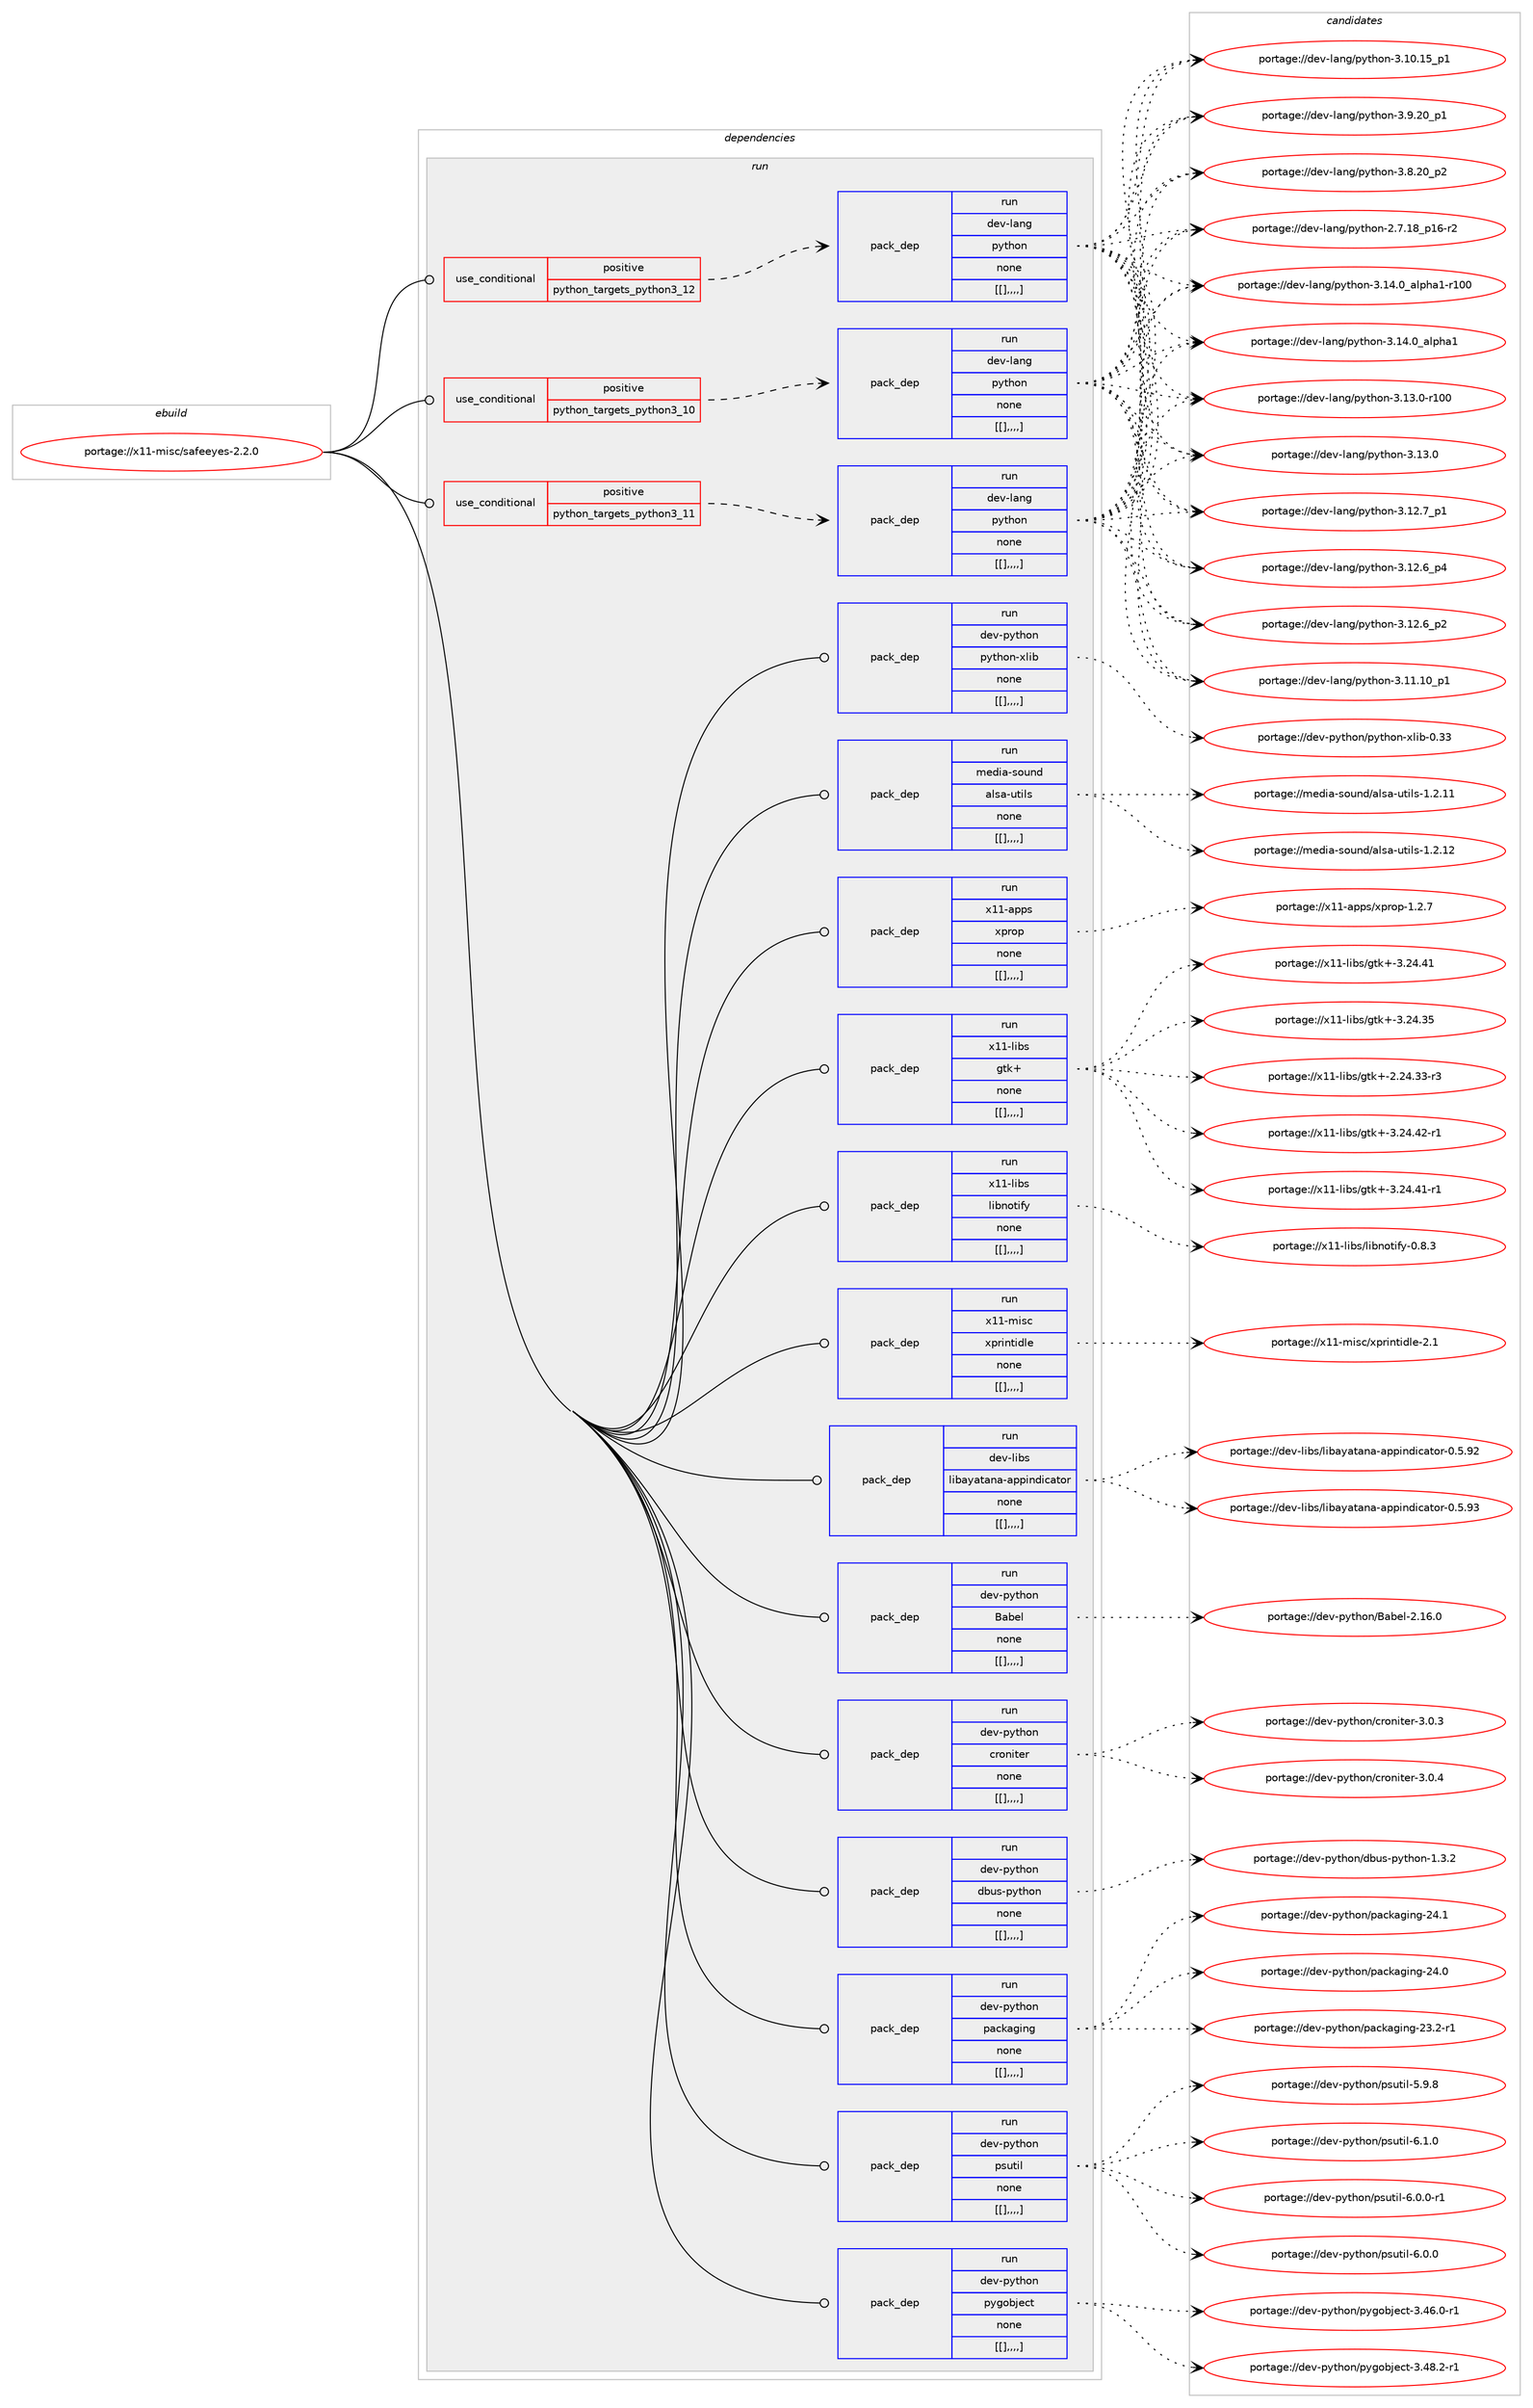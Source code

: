 digraph prolog {

# *************
# Graph options
# *************

newrank=true;
concentrate=true;
compound=true;
graph [rankdir=LR,fontname=Helvetica,fontsize=10,ranksep=1.5];#, ranksep=2.5, nodesep=0.2];
edge  [arrowhead=vee];
node  [fontname=Helvetica,fontsize=10];

# **********
# The ebuild
# **********

subgraph cluster_leftcol {
color=gray;
label=<<i>ebuild</i>>;
id [label="portage://x11-misc/safeeyes-2.2.0", color=red, width=4, href="../x11-misc/safeeyes-2.2.0.svg"];
}

# ****************
# The dependencies
# ****************

subgraph cluster_midcol {
color=gray;
label=<<i>dependencies</i>>;
subgraph cluster_compile {
fillcolor="#eeeeee";
style=filled;
label=<<i>compile</i>>;
}
subgraph cluster_compileandrun {
fillcolor="#eeeeee";
style=filled;
label=<<i>compile and run</i>>;
}
subgraph cluster_run {
fillcolor="#eeeeee";
style=filled;
label=<<i>run</i>>;
subgraph cond129720 {
dependency486539 [label=<<TABLE BORDER="0" CELLBORDER="1" CELLSPACING="0" CELLPADDING="4"><TR><TD ROWSPAN="3" CELLPADDING="10">use_conditional</TD></TR><TR><TD>positive</TD></TR><TR><TD>python_targets_python3_10</TD></TR></TABLE>>, shape=none, color=red];
subgraph pack353162 {
dependency486542 [label=<<TABLE BORDER="0" CELLBORDER="1" CELLSPACING="0" CELLPADDING="4" WIDTH="220"><TR><TD ROWSPAN="6" CELLPADDING="30">pack_dep</TD></TR><TR><TD WIDTH="110">run</TD></TR><TR><TD>dev-lang</TD></TR><TR><TD>python</TD></TR><TR><TD>none</TD></TR><TR><TD>[[],,,,]</TD></TR></TABLE>>, shape=none, color=blue];
}
dependency486539:e -> dependency486542:w [weight=20,style="dashed",arrowhead="vee"];
}
id:e -> dependency486539:w [weight=20,style="solid",arrowhead="odot"];
subgraph cond129722 {
dependency486567 [label=<<TABLE BORDER="0" CELLBORDER="1" CELLSPACING="0" CELLPADDING="4"><TR><TD ROWSPAN="3" CELLPADDING="10">use_conditional</TD></TR><TR><TD>positive</TD></TR><TR><TD>python_targets_python3_11</TD></TR></TABLE>>, shape=none, color=red];
subgraph pack353181 {
dependency486589 [label=<<TABLE BORDER="0" CELLBORDER="1" CELLSPACING="0" CELLPADDING="4" WIDTH="220"><TR><TD ROWSPAN="6" CELLPADDING="30">pack_dep</TD></TR><TR><TD WIDTH="110">run</TD></TR><TR><TD>dev-lang</TD></TR><TR><TD>python</TD></TR><TR><TD>none</TD></TR><TR><TD>[[],,,,]</TD></TR></TABLE>>, shape=none, color=blue];
}
dependency486567:e -> dependency486589:w [weight=20,style="dashed",arrowhead="vee"];
}
id:e -> dependency486567:w [weight=20,style="solid",arrowhead="odot"];
subgraph cond129730 {
dependency486612 [label=<<TABLE BORDER="0" CELLBORDER="1" CELLSPACING="0" CELLPADDING="4"><TR><TD ROWSPAN="3" CELLPADDING="10">use_conditional</TD></TR><TR><TD>positive</TD></TR><TR><TD>python_targets_python3_12</TD></TR></TABLE>>, shape=none, color=red];
subgraph pack353232 {
dependency486658 [label=<<TABLE BORDER="0" CELLBORDER="1" CELLSPACING="0" CELLPADDING="4" WIDTH="220"><TR><TD ROWSPAN="6" CELLPADDING="30">pack_dep</TD></TR><TR><TD WIDTH="110">run</TD></TR><TR><TD>dev-lang</TD></TR><TR><TD>python</TD></TR><TR><TD>none</TD></TR><TR><TD>[[],,,,]</TD></TR></TABLE>>, shape=none, color=blue];
}
dependency486612:e -> dependency486658:w [weight=20,style="dashed",arrowhead="vee"];
}
id:e -> dependency486612:w [weight=20,style="solid",arrowhead="odot"];
subgraph pack353274 {
dependency486684 [label=<<TABLE BORDER="0" CELLBORDER="1" CELLSPACING="0" CELLPADDING="4" WIDTH="220"><TR><TD ROWSPAN="6" CELLPADDING="30">pack_dep</TD></TR><TR><TD WIDTH="110">run</TD></TR><TR><TD>dev-libs</TD></TR><TR><TD>libayatana-appindicator</TD></TR><TR><TD>none</TD></TR><TR><TD>[[],,,,]</TD></TR></TABLE>>, shape=none, color=blue];
}
id:e -> dependency486684:w [weight=20,style="solid",arrowhead="odot"];
subgraph pack353279 {
dependency486706 [label=<<TABLE BORDER="0" CELLBORDER="1" CELLSPACING="0" CELLPADDING="4" WIDTH="220"><TR><TD ROWSPAN="6" CELLPADDING="30">pack_dep</TD></TR><TR><TD WIDTH="110">run</TD></TR><TR><TD>dev-python</TD></TR><TR><TD>Babel</TD></TR><TR><TD>none</TD></TR><TR><TD>[[],,,,]</TD></TR></TABLE>>, shape=none, color=blue];
}
id:e -> dependency486706:w [weight=20,style="solid",arrowhead="odot"];
subgraph pack353311 {
dependency486730 [label=<<TABLE BORDER="0" CELLBORDER="1" CELLSPACING="0" CELLPADDING="4" WIDTH="220"><TR><TD ROWSPAN="6" CELLPADDING="30">pack_dep</TD></TR><TR><TD WIDTH="110">run</TD></TR><TR><TD>dev-python</TD></TR><TR><TD>croniter</TD></TR><TR><TD>none</TD></TR><TR><TD>[[],,,,]</TD></TR></TABLE>>, shape=none, color=blue];
}
id:e -> dependency486730:w [weight=20,style="solid",arrowhead="odot"];
subgraph pack353352 {
dependency486781 [label=<<TABLE BORDER="0" CELLBORDER="1" CELLSPACING="0" CELLPADDING="4" WIDTH="220"><TR><TD ROWSPAN="6" CELLPADDING="30">pack_dep</TD></TR><TR><TD WIDTH="110">run</TD></TR><TR><TD>dev-python</TD></TR><TR><TD>dbus-python</TD></TR><TR><TD>none</TD></TR><TR><TD>[[],,,,]</TD></TR></TABLE>>, shape=none, color=blue];
}
id:e -> dependency486781:w [weight=20,style="solid",arrowhead="odot"];
subgraph pack353374 {
dependency486834 [label=<<TABLE BORDER="0" CELLBORDER="1" CELLSPACING="0" CELLPADDING="4" WIDTH="220"><TR><TD ROWSPAN="6" CELLPADDING="30">pack_dep</TD></TR><TR><TD WIDTH="110">run</TD></TR><TR><TD>dev-python</TD></TR><TR><TD>packaging</TD></TR><TR><TD>none</TD></TR><TR><TD>[[],,,,]</TD></TR></TABLE>>, shape=none, color=blue];
}
id:e -> dependency486834:w [weight=20,style="solid",arrowhead="odot"];
subgraph pack353392 {
dependency486838 [label=<<TABLE BORDER="0" CELLBORDER="1" CELLSPACING="0" CELLPADDING="4" WIDTH="220"><TR><TD ROWSPAN="6" CELLPADDING="30">pack_dep</TD></TR><TR><TD WIDTH="110">run</TD></TR><TR><TD>dev-python</TD></TR><TR><TD>psutil</TD></TR><TR><TD>none</TD></TR><TR><TD>[[],,,,]</TD></TR></TABLE>>, shape=none, color=blue];
}
id:e -> dependency486838:w [weight=20,style="solid",arrowhead="odot"];
subgraph pack353428 {
dependency486905 [label=<<TABLE BORDER="0" CELLBORDER="1" CELLSPACING="0" CELLPADDING="4" WIDTH="220"><TR><TD ROWSPAN="6" CELLPADDING="30">pack_dep</TD></TR><TR><TD WIDTH="110">run</TD></TR><TR><TD>dev-python</TD></TR><TR><TD>pygobject</TD></TR><TR><TD>none</TD></TR><TR><TD>[[],,,,]</TD></TR></TABLE>>, shape=none, color=blue];
}
id:e -> dependency486905:w [weight=20,style="solid",arrowhead="odot"];
subgraph pack353465 {
dependency486925 [label=<<TABLE BORDER="0" CELLBORDER="1" CELLSPACING="0" CELLPADDING="4" WIDTH="220"><TR><TD ROWSPAN="6" CELLPADDING="30">pack_dep</TD></TR><TR><TD WIDTH="110">run</TD></TR><TR><TD>dev-python</TD></TR><TR><TD>python-xlib</TD></TR><TR><TD>none</TD></TR><TR><TD>[[],,,,]</TD></TR></TABLE>>, shape=none, color=blue];
}
id:e -> dependency486925:w [weight=20,style="solid",arrowhead="odot"];
subgraph pack353469 {
dependency486941 [label=<<TABLE BORDER="0" CELLBORDER="1" CELLSPACING="0" CELLPADDING="4" WIDTH="220"><TR><TD ROWSPAN="6" CELLPADDING="30">pack_dep</TD></TR><TR><TD WIDTH="110">run</TD></TR><TR><TD>media-sound</TD></TR><TR><TD>alsa-utils</TD></TR><TR><TD>none</TD></TR><TR><TD>[[],,,,]</TD></TR></TABLE>>, shape=none, color=blue];
}
id:e -> dependency486941:w [weight=20,style="solid",arrowhead="odot"];
subgraph pack353488 {
dependency486962 [label=<<TABLE BORDER="0" CELLBORDER="1" CELLSPACING="0" CELLPADDING="4" WIDTH="220"><TR><TD ROWSPAN="6" CELLPADDING="30">pack_dep</TD></TR><TR><TD WIDTH="110">run</TD></TR><TR><TD>x11-apps</TD></TR><TR><TD>xprop</TD></TR><TR><TD>none</TD></TR><TR><TD>[[],,,,]</TD></TR></TABLE>>, shape=none, color=blue];
}
id:e -> dependency486962:w [weight=20,style="solid",arrowhead="odot"];
subgraph pack353531 {
dependency487014 [label=<<TABLE BORDER="0" CELLBORDER="1" CELLSPACING="0" CELLPADDING="4" WIDTH="220"><TR><TD ROWSPAN="6" CELLPADDING="30">pack_dep</TD></TR><TR><TD WIDTH="110">run</TD></TR><TR><TD>x11-libs</TD></TR><TR><TD>gtk+</TD></TR><TR><TD>none</TD></TR><TR><TD>[[],,,,]</TD></TR></TABLE>>, shape=none, color=blue];
}
id:e -> dependency487014:w [weight=20,style="solid",arrowhead="odot"];
subgraph pack353599 {
dependency487075 [label=<<TABLE BORDER="0" CELLBORDER="1" CELLSPACING="0" CELLPADDING="4" WIDTH="220"><TR><TD ROWSPAN="6" CELLPADDING="30">pack_dep</TD></TR><TR><TD WIDTH="110">run</TD></TR><TR><TD>x11-libs</TD></TR><TR><TD>libnotify</TD></TR><TR><TD>none</TD></TR><TR><TD>[[],,,,]</TD></TR></TABLE>>, shape=none, color=blue];
}
id:e -> dependency487075:w [weight=20,style="solid",arrowhead="odot"];
subgraph pack353605 {
dependency487101 [label=<<TABLE BORDER="0" CELLBORDER="1" CELLSPACING="0" CELLPADDING="4" WIDTH="220"><TR><TD ROWSPAN="6" CELLPADDING="30">pack_dep</TD></TR><TR><TD WIDTH="110">run</TD></TR><TR><TD>x11-misc</TD></TR><TR><TD>xprintidle</TD></TR><TR><TD>none</TD></TR><TR><TD>[[],,,,]</TD></TR></TABLE>>, shape=none, color=blue];
}
id:e -> dependency487101:w [weight=20,style="solid",arrowhead="odot"];
}
}

# **************
# The candidates
# **************

subgraph cluster_choices {
rank=same;
color=gray;
label=<<i>candidates</i>>;

subgraph choice353021 {
color=black;
nodesep=1;
choice100101118451089711010347112121116104111110455146495246489597108112104974945114494848 [label="portage://dev-lang/python-3.14.0_alpha1-r100", color=red, width=4,href="../dev-lang/python-3.14.0_alpha1-r100.svg"];
choice1001011184510897110103471121211161041111104551464952464895971081121049749 [label="portage://dev-lang/python-3.14.0_alpha1", color=red, width=4,href="../dev-lang/python-3.14.0_alpha1.svg"];
choice1001011184510897110103471121211161041111104551464951464845114494848 [label="portage://dev-lang/python-3.13.0-r100", color=red, width=4,href="../dev-lang/python-3.13.0-r100.svg"];
choice10010111845108971101034711212111610411111045514649514648 [label="portage://dev-lang/python-3.13.0", color=red, width=4,href="../dev-lang/python-3.13.0.svg"];
choice100101118451089711010347112121116104111110455146495046559511249 [label="portage://dev-lang/python-3.12.7_p1", color=red, width=4,href="../dev-lang/python-3.12.7_p1.svg"];
choice100101118451089711010347112121116104111110455146495046549511252 [label="portage://dev-lang/python-3.12.6_p4", color=red, width=4,href="../dev-lang/python-3.12.6_p4.svg"];
choice100101118451089711010347112121116104111110455146495046549511250 [label="portage://dev-lang/python-3.12.6_p2", color=red, width=4,href="../dev-lang/python-3.12.6_p2.svg"];
choice10010111845108971101034711212111610411111045514649494649489511249 [label="portage://dev-lang/python-3.11.10_p1", color=red, width=4,href="../dev-lang/python-3.11.10_p1.svg"];
choice10010111845108971101034711212111610411111045514649484649539511249 [label="portage://dev-lang/python-3.10.15_p1", color=red, width=4,href="../dev-lang/python-3.10.15_p1.svg"];
choice100101118451089711010347112121116104111110455146574650489511249 [label="portage://dev-lang/python-3.9.20_p1", color=red, width=4,href="../dev-lang/python-3.9.20_p1.svg"];
choice100101118451089711010347112121116104111110455146564650489511250 [label="portage://dev-lang/python-3.8.20_p2", color=red, width=4,href="../dev-lang/python-3.8.20_p2.svg"];
choice100101118451089711010347112121116104111110455046554649569511249544511450 [label="portage://dev-lang/python-2.7.18_p16-r2", color=red, width=4,href="../dev-lang/python-2.7.18_p16-r2.svg"];
dependency486542:e -> choice100101118451089711010347112121116104111110455146495246489597108112104974945114494848:w [style=dotted,weight="100"];
dependency486542:e -> choice1001011184510897110103471121211161041111104551464952464895971081121049749:w [style=dotted,weight="100"];
dependency486542:e -> choice1001011184510897110103471121211161041111104551464951464845114494848:w [style=dotted,weight="100"];
dependency486542:e -> choice10010111845108971101034711212111610411111045514649514648:w [style=dotted,weight="100"];
dependency486542:e -> choice100101118451089711010347112121116104111110455146495046559511249:w [style=dotted,weight="100"];
dependency486542:e -> choice100101118451089711010347112121116104111110455146495046549511252:w [style=dotted,weight="100"];
dependency486542:e -> choice100101118451089711010347112121116104111110455146495046549511250:w [style=dotted,weight="100"];
dependency486542:e -> choice10010111845108971101034711212111610411111045514649494649489511249:w [style=dotted,weight="100"];
dependency486542:e -> choice10010111845108971101034711212111610411111045514649484649539511249:w [style=dotted,weight="100"];
dependency486542:e -> choice100101118451089711010347112121116104111110455146574650489511249:w [style=dotted,weight="100"];
dependency486542:e -> choice100101118451089711010347112121116104111110455146564650489511250:w [style=dotted,weight="100"];
dependency486542:e -> choice100101118451089711010347112121116104111110455046554649569511249544511450:w [style=dotted,weight="100"];
}
subgraph choice353090 {
color=black;
nodesep=1;
choice100101118451089711010347112121116104111110455146495246489597108112104974945114494848 [label="portage://dev-lang/python-3.14.0_alpha1-r100", color=red, width=4,href="../dev-lang/python-3.14.0_alpha1-r100.svg"];
choice1001011184510897110103471121211161041111104551464952464895971081121049749 [label="portage://dev-lang/python-3.14.0_alpha1", color=red, width=4,href="../dev-lang/python-3.14.0_alpha1.svg"];
choice1001011184510897110103471121211161041111104551464951464845114494848 [label="portage://dev-lang/python-3.13.0-r100", color=red, width=4,href="../dev-lang/python-3.13.0-r100.svg"];
choice10010111845108971101034711212111610411111045514649514648 [label="portage://dev-lang/python-3.13.0", color=red, width=4,href="../dev-lang/python-3.13.0.svg"];
choice100101118451089711010347112121116104111110455146495046559511249 [label="portage://dev-lang/python-3.12.7_p1", color=red, width=4,href="../dev-lang/python-3.12.7_p1.svg"];
choice100101118451089711010347112121116104111110455146495046549511252 [label="portage://dev-lang/python-3.12.6_p4", color=red, width=4,href="../dev-lang/python-3.12.6_p4.svg"];
choice100101118451089711010347112121116104111110455146495046549511250 [label="portage://dev-lang/python-3.12.6_p2", color=red, width=4,href="../dev-lang/python-3.12.6_p2.svg"];
choice10010111845108971101034711212111610411111045514649494649489511249 [label="portage://dev-lang/python-3.11.10_p1", color=red, width=4,href="../dev-lang/python-3.11.10_p1.svg"];
choice10010111845108971101034711212111610411111045514649484649539511249 [label="portage://dev-lang/python-3.10.15_p1", color=red, width=4,href="../dev-lang/python-3.10.15_p1.svg"];
choice100101118451089711010347112121116104111110455146574650489511249 [label="portage://dev-lang/python-3.9.20_p1", color=red, width=4,href="../dev-lang/python-3.9.20_p1.svg"];
choice100101118451089711010347112121116104111110455146564650489511250 [label="portage://dev-lang/python-3.8.20_p2", color=red, width=4,href="../dev-lang/python-3.8.20_p2.svg"];
choice100101118451089711010347112121116104111110455046554649569511249544511450 [label="portage://dev-lang/python-2.7.18_p16-r2", color=red, width=4,href="../dev-lang/python-2.7.18_p16-r2.svg"];
dependency486589:e -> choice100101118451089711010347112121116104111110455146495246489597108112104974945114494848:w [style=dotted,weight="100"];
dependency486589:e -> choice1001011184510897110103471121211161041111104551464952464895971081121049749:w [style=dotted,weight="100"];
dependency486589:e -> choice1001011184510897110103471121211161041111104551464951464845114494848:w [style=dotted,weight="100"];
dependency486589:e -> choice10010111845108971101034711212111610411111045514649514648:w [style=dotted,weight="100"];
dependency486589:e -> choice100101118451089711010347112121116104111110455146495046559511249:w [style=dotted,weight="100"];
dependency486589:e -> choice100101118451089711010347112121116104111110455146495046549511252:w [style=dotted,weight="100"];
dependency486589:e -> choice100101118451089711010347112121116104111110455146495046549511250:w [style=dotted,weight="100"];
dependency486589:e -> choice10010111845108971101034711212111610411111045514649494649489511249:w [style=dotted,weight="100"];
dependency486589:e -> choice10010111845108971101034711212111610411111045514649484649539511249:w [style=dotted,weight="100"];
dependency486589:e -> choice100101118451089711010347112121116104111110455146574650489511249:w [style=dotted,weight="100"];
dependency486589:e -> choice100101118451089711010347112121116104111110455146564650489511250:w [style=dotted,weight="100"];
dependency486589:e -> choice100101118451089711010347112121116104111110455046554649569511249544511450:w [style=dotted,weight="100"];
}
subgraph choice353106 {
color=black;
nodesep=1;
choice100101118451089711010347112121116104111110455146495246489597108112104974945114494848 [label="portage://dev-lang/python-3.14.0_alpha1-r100", color=red, width=4,href="../dev-lang/python-3.14.0_alpha1-r100.svg"];
choice1001011184510897110103471121211161041111104551464952464895971081121049749 [label="portage://dev-lang/python-3.14.0_alpha1", color=red, width=4,href="../dev-lang/python-3.14.0_alpha1.svg"];
choice1001011184510897110103471121211161041111104551464951464845114494848 [label="portage://dev-lang/python-3.13.0-r100", color=red, width=4,href="../dev-lang/python-3.13.0-r100.svg"];
choice10010111845108971101034711212111610411111045514649514648 [label="portage://dev-lang/python-3.13.0", color=red, width=4,href="../dev-lang/python-3.13.0.svg"];
choice100101118451089711010347112121116104111110455146495046559511249 [label="portage://dev-lang/python-3.12.7_p1", color=red, width=4,href="../dev-lang/python-3.12.7_p1.svg"];
choice100101118451089711010347112121116104111110455146495046549511252 [label="portage://dev-lang/python-3.12.6_p4", color=red, width=4,href="../dev-lang/python-3.12.6_p4.svg"];
choice100101118451089711010347112121116104111110455146495046549511250 [label="portage://dev-lang/python-3.12.6_p2", color=red, width=4,href="../dev-lang/python-3.12.6_p2.svg"];
choice10010111845108971101034711212111610411111045514649494649489511249 [label="portage://dev-lang/python-3.11.10_p1", color=red, width=4,href="../dev-lang/python-3.11.10_p1.svg"];
choice10010111845108971101034711212111610411111045514649484649539511249 [label="portage://dev-lang/python-3.10.15_p1", color=red, width=4,href="../dev-lang/python-3.10.15_p1.svg"];
choice100101118451089711010347112121116104111110455146574650489511249 [label="portage://dev-lang/python-3.9.20_p1", color=red, width=4,href="../dev-lang/python-3.9.20_p1.svg"];
choice100101118451089711010347112121116104111110455146564650489511250 [label="portage://dev-lang/python-3.8.20_p2", color=red, width=4,href="../dev-lang/python-3.8.20_p2.svg"];
choice100101118451089711010347112121116104111110455046554649569511249544511450 [label="portage://dev-lang/python-2.7.18_p16-r2", color=red, width=4,href="../dev-lang/python-2.7.18_p16-r2.svg"];
dependency486658:e -> choice100101118451089711010347112121116104111110455146495246489597108112104974945114494848:w [style=dotted,weight="100"];
dependency486658:e -> choice1001011184510897110103471121211161041111104551464952464895971081121049749:w [style=dotted,weight="100"];
dependency486658:e -> choice1001011184510897110103471121211161041111104551464951464845114494848:w [style=dotted,weight="100"];
dependency486658:e -> choice10010111845108971101034711212111610411111045514649514648:w [style=dotted,weight="100"];
dependency486658:e -> choice100101118451089711010347112121116104111110455146495046559511249:w [style=dotted,weight="100"];
dependency486658:e -> choice100101118451089711010347112121116104111110455146495046549511252:w [style=dotted,weight="100"];
dependency486658:e -> choice100101118451089711010347112121116104111110455146495046549511250:w [style=dotted,weight="100"];
dependency486658:e -> choice10010111845108971101034711212111610411111045514649494649489511249:w [style=dotted,weight="100"];
dependency486658:e -> choice10010111845108971101034711212111610411111045514649484649539511249:w [style=dotted,weight="100"];
dependency486658:e -> choice100101118451089711010347112121116104111110455146574650489511249:w [style=dotted,weight="100"];
dependency486658:e -> choice100101118451089711010347112121116104111110455146564650489511250:w [style=dotted,weight="100"];
dependency486658:e -> choice100101118451089711010347112121116104111110455046554649569511249544511450:w [style=dotted,weight="100"];
}
subgraph choice353122 {
color=black;
nodesep=1;
choice10010111845108105981154710810598971219711697110974597112112105110100105999711611111445484653465751 [label="portage://dev-libs/libayatana-appindicator-0.5.93", color=red, width=4,href="../dev-libs/libayatana-appindicator-0.5.93.svg"];
choice10010111845108105981154710810598971219711697110974597112112105110100105999711611111445484653465750 [label="portage://dev-libs/libayatana-appindicator-0.5.92", color=red, width=4,href="../dev-libs/libayatana-appindicator-0.5.92.svg"];
dependency486684:e -> choice10010111845108105981154710810598971219711697110974597112112105110100105999711611111445484653465751:w [style=dotted,weight="100"];
dependency486684:e -> choice10010111845108105981154710810598971219711697110974597112112105110100105999711611111445484653465750:w [style=dotted,weight="100"];
}
subgraph choice353156 {
color=black;
nodesep=1;
choice100101118451121211161041111104766979810110845504649544648 [label="portage://dev-python/Babel-2.16.0", color=red, width=4,href="../dev-python/Babel-2.16.0.svg"];
dependency486706:e -> choice100101118451121211161041111104766979810110845504649544648:w [style=dotted,weight="100"];
}
subgraph choice353184 {
color=black;
nodesep=1;
choice100101118451121211161041111104799114111110105116101114455146484652 [label="portage://dev-python/croniter-3.0.4", color=red, width=4,href="../dev-python/croniter-3.0.4.svg"];
choice100101118451121211161041111104799114111110105116101114455146484651 [label="portage://dev-python/croniter-3.0.3", color=red, width=4,href="../dev-python/croniter-3.0.3.svg"];
dependency486730:e -> choice100101118451121211161041111104799114111110105116101114455146484652:w [style=dotted,weight="100"];
dependency486730:e -> choice100101118451121211161041111104799114111110105116101114455146484651:w [style=dotted,weight="100"];
}
subgraph choice353190 {
color=black;
nodesep=1;
choice10010111845112121116104111110471009811711545112121116104111110454946514650 [label="portage://dev-python/dbus-python-1.3.2", color=red, width=4,href="../dev-python/dbus-python-1.3.2.svg"];
dependency486781:e -> choice10010111845112121116104111110471009811711545112121116104111110454946514650:w [style=dotted,weight="100"];
}
subgraph choice353193 {
color=black;
nodesep=1;
choice10010111845112121116104111110471129799107971031051101034550524649 [label="portage://dev-python/packaging-24.1", color=red, width=4,href="../dev-python/packaging-24.1.svg"];
choice10010111845112121116104111110471129799107971031051101034550524648 [label="portage://dev-python/packaging-24.0", color=red, width=4,href="../dev-python/packaging-24.0.svg"];
choice100101118451121211161041111104711297991079710310511010345505146504511449 [label="portage://dev-python/packaging-23.2-r1", color=red, width=4,href="../dev-python/packaging-23.2-r1.svg"];
dependency486834:e -> choice10010111845112121116104111110471129799107971031051101034550524649:w [style=dotted,weight="100"];
dependency486834:e -> choice10010111845112121116104111110471129799107971031051101034550524648:w [style=dotted,weight="100"];
dependency486834:e -> choice100101118451121211161041111104711297991079710310511010345505146504511449:w [style=dotted,weight="100"];
}
subgraph choice353275 {
color=black;
nodesep=1;
choice1001011184511212111610411111047112115117116105108455446494648 [label="portage://dev-python/psutil-6.1.0", color=red, width=4,href="../dev-python/psutil-6.1.0.svg"];
choice10010111845112121116104111110471121151171161051084554464846484511449 [label="portage://dev-python/psutil-6.0.0-r1", color=red, width=4,href="../dev-python/psutil-6.0.0-r1.svg"];
choice1001011184511212111610411111047112115117116105108455446484648 [label="portage://dev-python/psutil-6.0.0", color=red, width=4,href="../dev-python/psutil-6.0.0.svg"];
choice1001011184511212111610411111047112115117116105108455346574656 [label="portage://dev-python/psutil-5.9.8", color=red, width=4,href="../dev-python/psutil-5.9.8.svg"];
dependency486838:e -> choice1001011184511212111610411111047112115117116105108455446494648:w [style=dotted,weight="100"];
dependency486838:e -> choice10010111845112121116104111110471121151171161051084554464846484511449:w [style=dotted,weight="100"];
dependency486838:e -> choice1001011184511212111610411111047112115117116105108455446484648:w [style=dotted,weight="100"];
dependency486838:e -> choice1001011184511212111610411111047112115117116105108455346574656:w [style=dotted,weight="100"];
}
subgraph choice353282 {
color=black;
nodesep=1;
choice10010111845112121116104111110471121211031119810610199116455146525646504511449 [label="portage://dev-python/pygobject-3.48.2-r1", color=red, width=4,href="../dev-python/pygobject-3.48.2-r1.svg"];
choice10010111845112121116104111110471121211031119810610199116455146525446484511449 [label="portage://dev-python/pygobject-3.46.0-r1", color=red, width=4,href="../dev-python/pygobject-3.46.0-r1.svg"];
dependency486905:e -> choice10010111845112121116104111110471121211031119810610199116455146525646504511449:w [style=dotted,weight="100"];
dependency486905:e -> choice10010111845112121116104111110471121211031119810610199116455146525446484511449:w [style=dotted,weight="100"];
}
subgraph choice353320 {
color=black;
nodesep=1;
choice100101118451121211161041111104711212111610411111045120108105984548465151 [label="portage://dev-python/python-xlib-0.33", color=red, width=4,href="../dev-python/python-xlib-0.33.svg"];
dependency486925:e -> choice100101118451121211161041111104711212111610411111045120108105984548465151:w [style=dotted,weight="100"];
}
subgraph choice353361 {
color=black;
nodesep=1;
choice10910110010597451151111171101004797108115974511711610510811545494650464950 [label="portage://media-sound/alsa-utils-1.2.12", color=red, width=4,href="../media-sound/alsa-utils-1.2.12.svg"];
choice10910110010597451151111171101004797108115974511711610510811545494650464949 [label="portage://media-sound/alsa-utils-1.2.11", color=red, width=4,href="../media-sound/alsa-utils-1.2.11.svg"];
dependency486941:e -> choice10910110010597451151111171101004797108115974511711610510811545494650464950:w [style=dotted,weight="100"];
dependency486941:e -> choice10910110010597451151111171101004797108115974511711610510811545494650464949:w [style=dotted,weight="100"];
}
subgraph choice353365 {
color=black;
nodesep=1;
choice1204949459711211211547120112114111112454946504655 [label="portage://x11-apps/xprop-1.2.7", color=red, width=4,href="../x11-apps/xprop-1.2.7.svg"];
dependency486962:e -> choice1204949459711211211547120112114111112454946504655:w [style=dotted,weight="100"];
}
subgraph choice353370 {
color=black;
nodesep=1;
choice12049494510810598115471031161074345514650524652504511449 [label="portage://x11-libs/gtk+-3.24.42-r1", color=red, width=4,href="../x11-libs/gtk+-3.24.42-r1.svg"];
choice12049494510810598115471031161074345514650524652494511449 [label="portage://x11-libs/gtk+-3.24.41-r1", color=red, width=4,href="../x11-libs/gtk+-3.24.41-r1.svg"];
choice1204949451081059811547103116107434551465052465249 [label="portage://x11-libs/gtk+-3.24.41", color=red, width=4,href="../x11-libs/gtk+-3.24.41.svg"];
choice1204949451081059811547103116107434551465052465153 [label="portage://x11-libs/gtk+-3.24.35", color=red, width=4,href="../x11-libs/gtk+-3.24.35.svg"];
choice12049494510810598115471031161074345504650524651514511451 [label="portage://x11-libs/gtk+-2.24.33-r3", color=red, width=4,href="../x11-libs/gtk+-2.24.33-r3.svg"];
dependency487014:e -> choice12049494510810598115471031161074345514650524652504511449:w [style=dotted,weight="100"];
dependency487014:e -> choice12049494510810598115471031161074345514650524652494511449:w [style=dotted,weight="100"];
dependency487014:e -> choice1204949451081059811547103116107434551465052465249:w [style=dotted,weight="100"];
dependency487014:e -> choice1204949451081059811547103116107434551465052465153:w [style=dotted,weight="100"];
dependency487014:e -> choice12049494510810598115471031161074345504650524651514511451:w [style=dotted,weight="100"];
}
subgraph choice353380 {
color=black;
nodesep=1;
choice120494945108105981154710810598110111116105102121454846564651 [label="portage://x11-libs/libnotify-0.8.3", color=red, width=4,href="../x11-libs/libnotify-0.8.3.svg"];
dependency487075:e -> choice120494945108105981154710810598110111116105102121454846564651:w [style=dotted,weight="100"];
}
subgraph choice353397 {
color=black;
nodesep=1;
choice120494945109105115994712011211410511011610510010810145504649 [label="portage://x11-misc/xprintidle-2.1", color=red, width=4,href="../x11-misc/xprintidle-2.1.svg"];
dependency487101:e -> choice120494945109105115994712011211410511011610510010810145504649:w [style=dotted,weight="100"];
}
}

}

